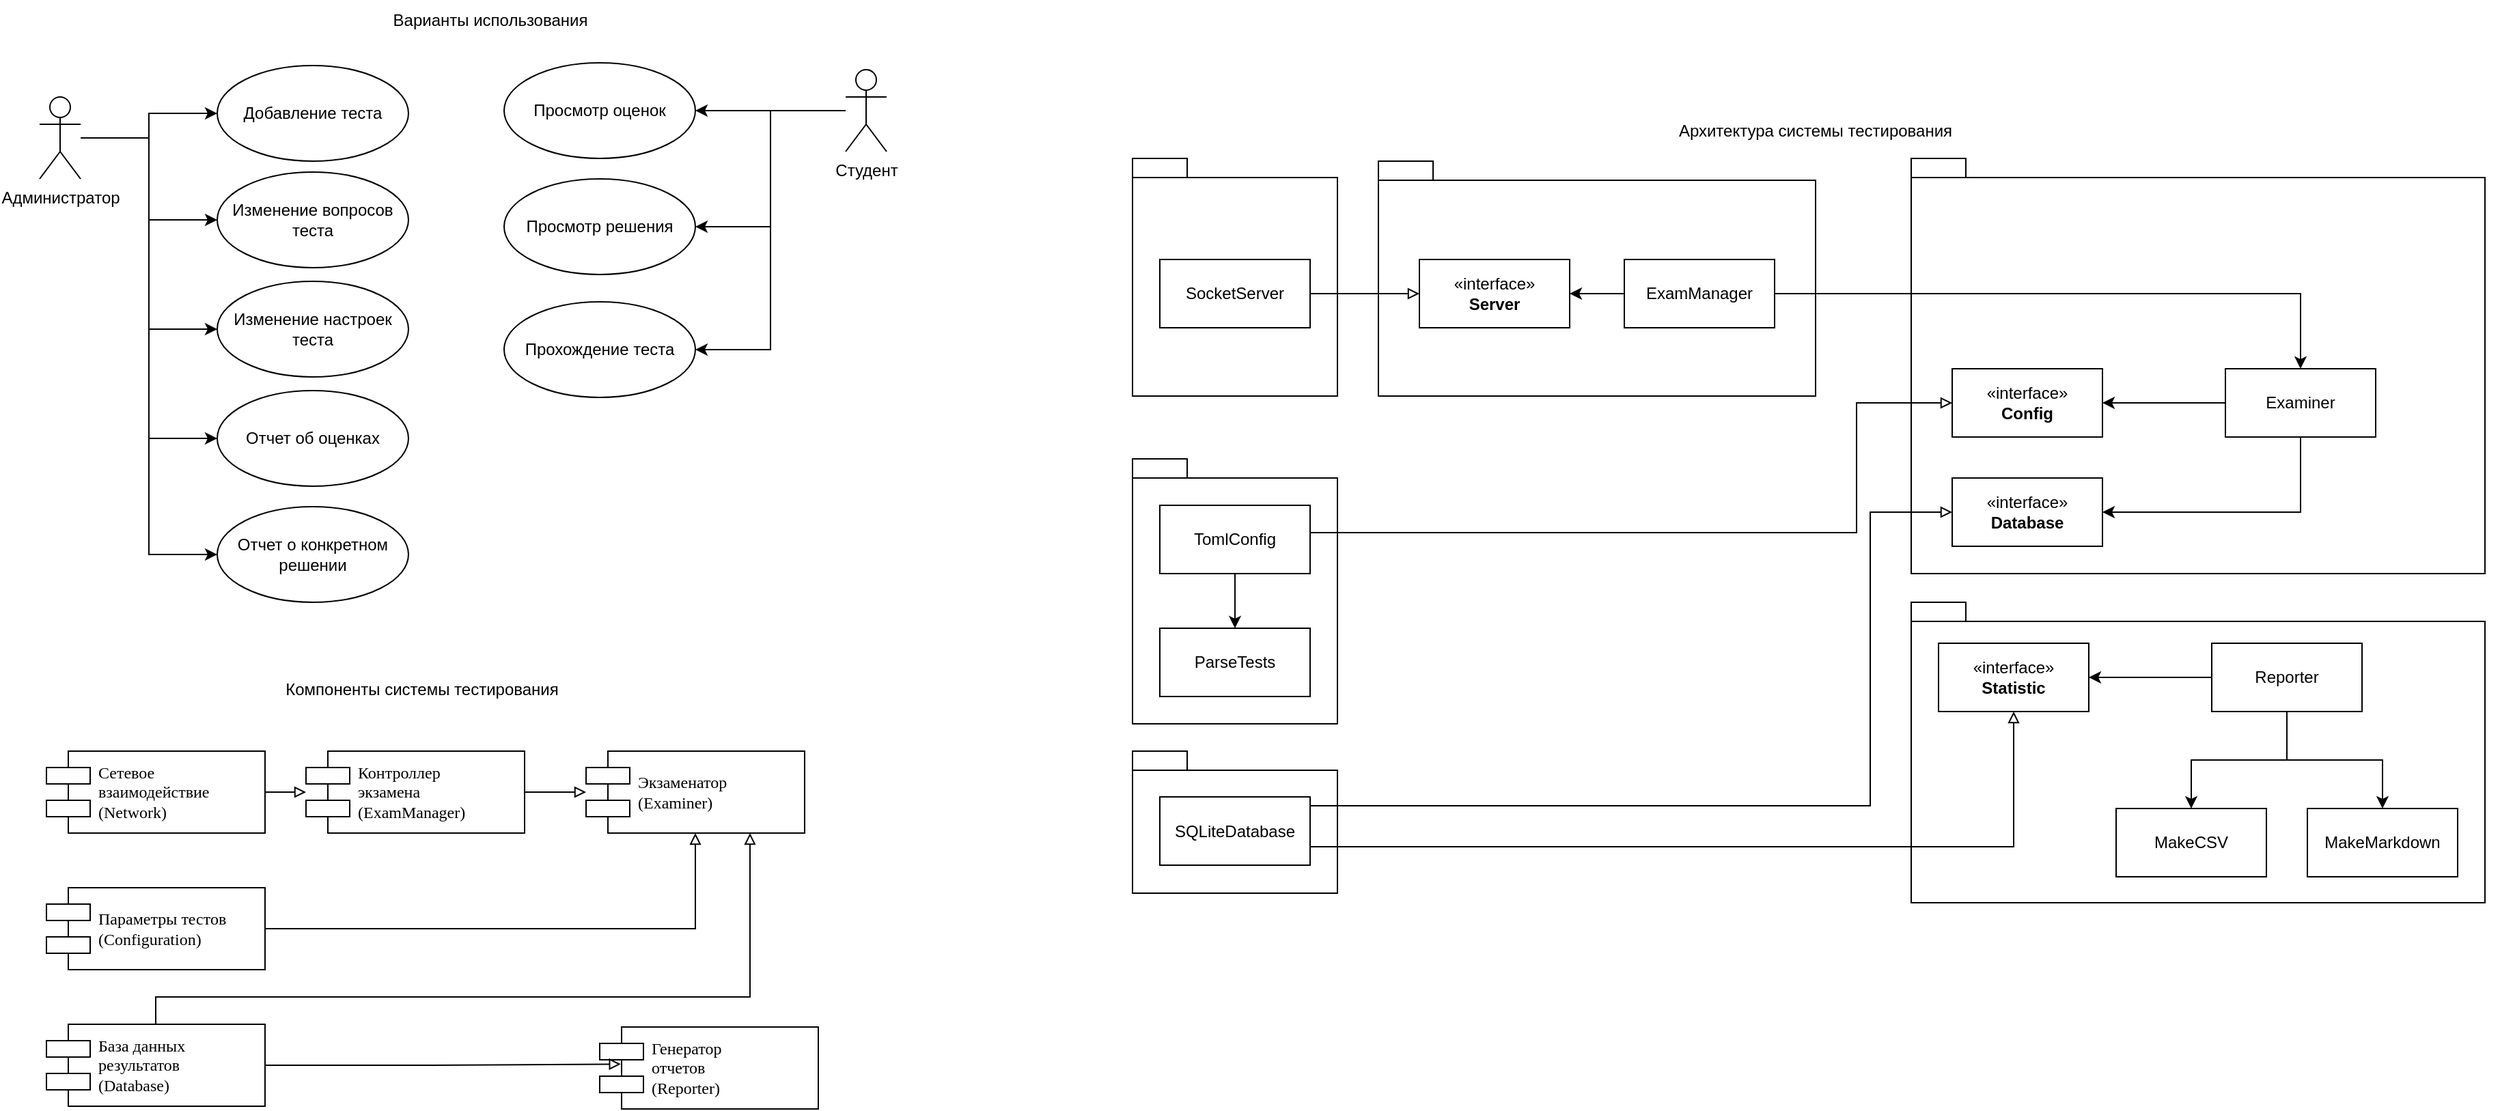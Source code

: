 <mxfile version="23.1.5" type="device">
  <diagram name="Page-1" id="5f0bae14-7c28-e335-631c-24af17079c00">
    <mxGraphModel dx="1570" dy="2149" grid="1" gridSize="10" guides="1" tooltips="1" connect="1" arrows="1" fold="1" page="1" pageScale="1" pageWidth="827" pageHeight="1169" background="none" math="0" shadow="0">
      <root>
        <mxCell id="0" />
        <mxCell id="1" parent="0" />
        <mxCell id="UoGC4zfzY8rupysbHo7Q-235" value="" style="shape=folder;fontStyle=1;spacingTop=10;tabWidth=40;tabHeight=14;tabPosition=left;html=1;whiteSpace=wrap;fillColor=none;" parent="1" vertex="1">
          <mxGeometry x="610" y="126" width="420" height="304" as="geometry" />
        </mxCell>
        <mxCell id="UoGC4zfzY8rupysbHo7Q-231" value="" style="shape=folder;fontStyle=1;spacingTop=10;tabWidth=40;tabHeight=14;tabPosition=left;html=1;whiteSpace=wrap;fillColor=none;" parent="1" vertex="1">
          <mxGeometry x="220" y="128" width="320" height="172" as="geometry" />
        </mxCell>
        <mxCell id="UoGC4zfzY8rupysbHo7Q-232" value="" style="shape=folder;fontStyle=1;spacingTop=10;tabWidth=40;tabHeight=14;tabPosition=left;html=1;whiteSpace=wrap;fillColor=none;" parent="1" vertex="1">
          <mxGeometry x="40" y="346" width="150" height="194" as="geometry" />
        </mxCell>
        <mxCell id="UoGC4zfzY8rupysbHo7Q-233" value="" style="shape=folder;fontStyle=1;spacingTop=10;tabWidth=40;tabHeight=14;tabPosition=left;html=1;whiteSpace=wrap;fillColor=none;" parent="1" vertex="1">
          <mxGeometry x="40" y="560" width="150" height="104" as="geometry" />
        </mxCell>
        <mxCell id="UoGC4zfzY8rupysbHo7Q-76" style="edgeStyle=orthogonalEdgeStyle;rounded=0;orthogonalLoop=1;jettySize=auto;html=1;entryX=0;entryY=0.5;entryDx=0;entryDy=0;" parent="1" source="UoGC4zfzY8rupysbHo7Q-64" target="UoGC4zfzY8rupysbHo7Q-66" edge="1">
          <mxGeometry relative="1" as="geometry" />
        </mxCell>
        <mxCell id="UoGC4zfzY8rupysbHo7Q-77" style="edgeStyle=orthogonalEdgeStyle;rounded=0;orthogonalLoop=1;jettySize=auto;html=1;" parent="1" source="UoGC4zfzY8rupysbHo7Q-64" target="UoGC4zfzY8rupysbHo7Q-67" edge="1">
          <mxGeometry relative="1" as="geometry">
            <Array as="points">
              <mxPoint x="-680" y="111" />
              <mxPoint x="-680" y="251" />
            </Array>
          </mxGeometry>
        </mxCell>
        <mxCell id="UoGC4zfzY8rupysbHo7Q-78" style="edgeStyle=orthogonalEdgeStyle;rounded=0;orthogonalLoop=1;jettySize=auto;html=1;entryX=0;entryY=0.5;entryDx=0;entryDy=0;" parent="1" source="UoGC4zfzY8rupysbHo7Q-64" target="UoGC4zfzY8rupysbHo7Q-69" edge="1">
          <mxGeometry relative="1" as="geometry" />
        </mxCell>
        <mxCell id="UoGC4zfzY8rupysbHo7Q-79" style="edgeStyle=orthogonalEdgeStyle;rounded=0;orthogonalLoop=1;jettySize=auto;html=1;entryX=0;entryY=0.5;entryDx=0;entryDy=0;" parent="1" source="UoGC4zfzY8rupysbHo7Q-64" target="UoGC4zfzY8rupysbHo7Q-70" edge="1">
          <mxGeometry relative="1" as="geometry" />
        </mxCell>
        <mxCell id="UoGC4zfzY8rupysbHo7Q-86" style="edgeStyle=orthogonalEdgeStyle;rounded=0;orthogonalLoop=1;jettySize=auto;html=1;entryX=0;entryY=0.5;entryDx=0;entryDy=0;" parent="1" source="UoGC4zfzY8rupysbHo7Q-64" target="UoGC4zfzY8rupysbHo7Q-85" edge="1">
          <mxGeometry relative="1" as="geometry" />
        </mxCell>
        <mxCell id="UoGC4zfzY8rupysbHo7Q-64" value="Администратор" style="shape=umlActor;verticalLabelPosition=bottom;verticalAlign=top;html=1;outlineConnect=0;" parent="1" vertex="1">
          <mxGeometry x="-760" y="81" width="30" height="60" as="geometry" />
        </mxCell>
        <mxCell id="UoGC4zfzY8rupysbHo7Q-80" style="edgeStyle=orthogonalEdgeStyle;rounded=0;orthogonalLoop=1;jettySize=auto;html=1;" parent="1" source="UoGC4zfzY8rupysbHo7Q-65" target="UoGC4zfzY8rupysbHo7Q-73" edge="1">
          <mxGeometry relative="1" as="geometry" />
        </mxCell>
        <mxCell id="UoGC4zfzY8rupysbHo7Q-81" style="edgeStyle=orthogonalEdgeStyle;rounded=0;orthogonalLoop=1;jettySize=auto;html=1;entryX=1;entryY=0.5;entryDx=0;entryDy=0;" parent="1" source="UoGC4zfzY8rupysbHo7Q-65" target="UoGC4zfzY8rupysbHo7Q-72" edge="1">
          <mxGeometry relative="1" as="geometry" />
        </mxCell>
        <mxCell id="UoGC4zfzY8rupysbHo7Q-83" style="edgeStyle=orthogonalEdgeStyle;rounded=0;orthogonalLoop=1;jettySize=auto;html=1;entryX=1;entryY=0.5;entryDx=0;entryDy=0;" parent="1" source="UoGC4zfzY8rupysbHo7Q-65" target="UoGC4zfzY8rupysbHo7Q-82" edge="1">
          <mxGeometry relative="1" as="geometry" />
        </mxCell>
        <mxCell id="UoGC4zfzY8rupysbHo7Q-65" value="Студент" style="shape=umlActor;verticalLabelPosition=bottom;verticalAlign=top;html=1;outlineConnect=0;" parent="1" vertex="1">
          <mxGeometry x="-170" y="61" width="30" height="60" as="geometry" />
        </mxCell>
        <mxCell id="UoGC4zfzY8rupysbHo7Q-66" value="Добавление теста" style="ellipse;whiteSpace=wrap;html=1;" parent="1" vertex="1">
          <mxGeometry x="-630" y="58" width="140" height="70" as="geometry" />
        </mxCell>
        <mxCell id="UoGC4zfzY8rupysbHo7Q-67" value="Изменение настроек теста" style="ellipse;whiteSpace=wrap;html=1;" parent="1" vertex="1">
          <mxGeometry x="-630" y="216" width="140" height="70" as="geometry" />
        </mxCell>
        <mxCell id="UoGC4zfzY8rupysbHo7Q-69" value="Отчет об оценках" style="ellipse;whiteSpace=wrap;html=1;" parent="1" vertex="1">
          <mxGeometry x="-630" y="296" width="140" height="70" as="geometry" />
        </mxCell>
        <mxCell id="UoGC4zfzY8rupysbHo7Q-70" value="Отчет о конкретном решении" style="ellipse;whiteSpace=wrap;html=1;" parent="1" vertex="1">
          <mxGeometry x="-630" y="381" width="140" height="70" as="geometry" />
        </mxCell>
        <mxCell id="UoGC4zfzY8rupysbHo7Q-72" value="Просмотр решения" style="ellipse;whiteSpace=wrap;html=1;" parent="1" vertex="1">
          <mxGeometry x="-420" y="141" width="140" height="70" as="geometry" />
        </mxCell>
        <mxCell id="UoGC4zfzY8rupysbHo7Q-73" value="Просмотр оценок" style="ellipse;whiteSpace=wrap;html=1;" parent="1" vertex="1">
          <mxGeometry x="-420" y="56" width="140" height="70" as="geometry" />
        </mxCell>
        <mxCell id="UoGC4zfzY8rupysbHo7Q-82" value="Прохождение теста" style="ellipse;whiteSpace=wrap;html=1;" parent="1" vertex="1">
          <mxGeometry x="-420" y="231" width="140" height="70" as="geometry" />
        </mxCell>
        <mxCell id="UoGC4zfzY8rupysbHo7Q-84" value="Варианты использования" style="text;html=1;align=center;verticalAlign=middle;whiteSpace=wrap;rounded=0;" parent="1" vertex="1">
          <mxGeometry x="-680" y="10" width="500" height="30" as="geometry" />
        </mxCell>
        <mxCell id="UoGC4zfzY8rupysbHo7Q-85" value="Изменение вопросов теста" style="ellipse;whiteSpace=wrap;html=1;" parent="1" vertex="1">
          <mxGeometry x="-630" y="136" width="140" height="70" as="geometry" />
        </mxCell>
        <mxCell id="UoGC4zfzY8rupysbHo7Q-139" style="edgeStyle=orthogonalEdgeStyle;rounded=0;orthogonalLoop=1;jettySize=auto;html=1;strokeColor=default;align=center;verticalAlign=middle;fontFamily=Helvetica;fontSize=11;fontColor=default;labelBackgroundColor=default;endArrow=block;endFill=0;" parent="1" source="UoGC4zfzY8rupysbHo7Q-112" target="UoGC4zfzY8rupysbHo7Q-133" edge="1">
          <mxGeometry relative="1" as="geometry">
            <Array as="points">
              <mxPoint x="-515" y="567" />
            </Array>
          </mxGeometry>
        </mxCell>
        <mxCell id="UoGC4zfzY8rupysbHo7Q-112" value="Контроллер &lt;br&gt;экзамена&lt;br&gt;(ExamManager)" style="shape=component;align=left;spacingLeft=36;rounded=0;shadow=0;comic=0;labelBackgroundColor=none;strokeWidth=1;fontFamily=Verdana;fontSize=12;html=1;" parent="1" vertex="1">
          <mxGeometry x="-565" y="560" width="160" height="60" as="geometry" />
        </mxCell>
        <mxCell id="UoGC4zfzY8rupysbHo7Q-128" style="edgeStyle=orthogonalEdgeStyle;rounded=0;orthogonalLoop=1;jettySize=auto;html=1;endArrow=block;endFill=0;" parent="1" source="UoGC4zfzY8rupysbHo7Q-113" target="UoGC4zfzY8rupysbHo7Q-112" edge="1">
          <mxGeometry relative="1" as="geometry" />
        </mxCell>
        <mxCell id="UoGC4zfzY8rupysbHo7Q-113" value="Сетевое &lt;br&gt;взаимодействие&lt;br&gt;(Network)" style="shape=component;align=left;spacingLeft=36;rounded=0;shadow=0;comic=0;labelBackgroundColor=none;strokeWidth=1;fontFamily=Verdana;fontSize=12;html=1;" parent="1" vertex="1">
          <mxGeometry x="-755" y="560" width="160" height="60" as="geometry" />
        </mxCell>
        <mxCell id="UoGC4zfzY8rupysbHo7Q-121" value="Генератор &lt;br&gt;отчетов&lt;br&gt;(Reporter)" style="shape=component;align=left;spacingLeft=36;rounded=0;shadow=0;comic=0;labelBackgroundColor=none;strokeWidth=1;fontFamily=Verdana;fontSize=12;html=1;" parent="1" vertex="1">
          <mxGeometry x="-350" y="762" width="160" height="60" as="geometry" />
        </mxCell>
        <mxCell id="UoGC4zfzY8rupysbHo7Q-136" style="edgeStyle=orthogonalEdgeStyle;rounded=0;orthogonalLoop=1;jettySize=auto;html=1;entryX=0.75;entryY=1;entryDx=0;entryDy=0;strokeColor=default;align=center;verticalAlign=middle;fontFamily=Helvetica;fontSize=11;fontColor=default;labelBackgroundColor=default;endArrow=block;endFill=0;exitX=0.5;exitY=0;exitDx=0;exitDy=0;" parent="1" source="UoGC4zfzY8rupysbHo7Q-123" target="UoGC4zfzY8rupysbHo7Q-133" edge="1">
          <mxGeometry relative="1" as="geometry">
            <Array as="points">
              <mxPoint x="-675" y="740" />
              <mxPoint x="-240" y="740" />
            </Array>
          </mxGeometry>
        </mxCell>
        <mxCell id="UoGC4zfzY8rupysbHo7Q-138" style="edgeStyle=orthogonalEdgeStyle;rounded=0;orthogonalLoop=1;jettySize=auto;html=1;entryX=0.096;entryY=0.453;entryDx=0;entryDy=0;strokeColor=default;align=center;verticalAlign=middle;fontFamily=Helvetica;fontSize=11;fontColor=default;labelBackgroundColor=default;endArrow=block;endFill=0;entryPerimeter=0;" parent="1" source="UoGC4zfzY8rupysbHo7Q-123" target="UoGC4zfzY8rupysbHo7Q-121" edge="1">
          <mxGeometry relative="1" as="geometry">
            <Array as="points" />
          </mxGeometry>
        </mxCell>
        <mxCell id="UoGC4zfzY8rupysbHo7Q-123" value="База данных &lt;br&gt;результатов&lt;br&gt;(Database)" style="shape=component;align=left;spacingLeft=36;rounded=0;shadow=0;comic=0;labelBackgroundColor=none;strokeWidth=1;fontFamily=Verdana;fontSize=12;html=1;" parent="1" vertex="1">
          <mxGeometry x="-755" y="760" width="160" height="60" as="geometry" />
        </mxCell>
        <mxCell id="UoGC4zfzY8rupysbHo7Q-133" value="Экзаменатор&amp;nbsp;&lt;br&gt;(Examiner)" style="shape=component;align=left;spacingLeft=36;rounded=0;shadow=0;comic=0;labelBackgroundColor=none;strokeWidth=1;fontFamily=Verdana;fontSize=12;html=1;" parent="1" vertex="1">
          <mxGeometry x="-360" y="560" width="160" height="60" as="geometry" />
        </mxCell>
        <mxCell id="UoGC4zfzY8rupysbHo7Q-135" style="edgeStyle=orthogonalEdgeStyle;rounded=0;orthogonalLoop=1;jettySize=auto;html=1;strokeColor=default;align=center;verticalAlign=middle;fontFamily=Helvetica;fontSize=11;fontColor=default;labelBackgroundColor=default;endArrow=block;endFill=0;" parent="1" source="UoGC4zfzY8rupysbHo7Q-134" target="UoGC4zfzY8rupysbHo7Q-133" edge="1">
          <mxGeometry relative="1" as="geometry" />
        </mxCell>
        <mxCell id="UoGC4zfzY8rupysbHo7Q-134" value="Параметры тестов&lt;br&gt;(Configuration)" style="shape=component;align=left;spacingLeft=36;rounded=0;shadow=0;comic=0;labelBackgroundColor=none;strokeWidth=1;fontFamily=Verdana;fontSize=12;html=1;" parent="1" vertex="1">
          <mxGeometry x="-755" y="660" width="160" height="60" as="geometry" />
        </mxCell>
        <mxCell id="UoGC4zfzY8rupysbHo7Q-164" style="edgeStyle=orthogonalEdgeStyle;rounded=0;orthogonalLoop=1;jettySize=auto;html=1;endArrow=block;endFill=0;" parent="1" source="UoGC4zfzY8rupysbHo7Q-198" target="UoGC4zfzY8rupysbHo7Q-199" edge="1">
          <mxGeometry relative="1" as="geometry">
            <mxPoint x="360" y="228.0" as="sourcePoint" />
            <mxPoint x="390" y="228.034" as="targetPoint" />
          </mxGeometry>
        </mxCell>
        <mxCell id="UoGC4zfzY8rupysbHo7Q-178" style="edgeStyle=orthogonalEdgeStyle;rounded=0;orthogonalLoop=1;jettySize=auto;html=1;exitX=0;exitY=0.5;exitDx=0;exitDy=0;" parent="1" source="UoGC4zfzY8rupysbHo7Q-179" target="UoGC4zfzY8rupysbHo7Q-177" edge="1">
          <mxGeometry relative="1" as="geometry">
            <mxPoint x="850" y="489.034" as="sourcePoint" />
          </mxGeometry>
        </mxCell>
        <mxCell id="UoGC4zfzY8rupysbHo7Q-167" style="edgeStyle=orthogonalEdgeStyle;rounded=0;orthogonalLoop=1;jettySize=auto;html=1;strokeColor=default;align=center;verticalAlign=middle;fontFamily=Helvetica;fontSize=11;fontColor=default;labelBackgroundColor=default;endArrow=block;endFill=0;exitX=1;exitY=0.25;exitDx=0;exitDy=0;" parent="1" source="UoGC4zfzY8rupysbHo7Q-184" target="UoGC4zfzY8rupysbHo7Q-185" edge="1">
          <mxGeometry relative="1" as="geometry">
            <Array as="points">
              <mxPoint x="170" y="600" />
              <mxPoint x="580" y="600" />
              <mxPoint x="580" y="385" />
            </Array>
            <mxPoint x="280" y="413" as="sourcePoint" />
          </mxGeometry>
        </mxCell>
        <mxCell id="UoGC4zfzY8rupysbHo7Q-168" style="edgeStyle=orthogonalEdgeStyle;rounded=0;orthogonalLoop=1;jettySize=auto;html=1;strokeColor=default;align=center;verticalAlign=middle;fontFamily=Helvetica;fontSize=11;fontColor=default;labelBackgroundColor=default;endArrow=block;endFill=0;exitX=1;exitY=0.75;exitDx=0;exitDy=0;" parent="1" source="UoGC4zfzY8rupysbHo7Q-184" target="UoGC4zfzY8rupysbHo7Q-177" edge="1">
          <mxGeometry relative="1" as="geometry">
            <Array as="points">
              <mxPoint x="170" y="630" />
              <mxPoint x="685" y="630" />
            </Array>
            <mxPoint x="360" y="443" as="sourcePoint" />
          </mxGeometry>
        </mxCell>
        <mxCell id="UoGC4zfzY8rupysbHo7Q-171" style="edgeStyle=orthogonalEdgeStyle;rounded=0;orthogonalLoop=1;jettySize=auto;html=1;strokeColor=default;align=center;verticalAlign=middle;fontFamily=Helvetica;fontSize=11;fontColor=default;labelBackgroundColor=default;endArrow=block;endFill=0;exitX=0.994;exitY=0.421;exitDx=0;exitDy=0;exitPerimeter=0;" parent="1" source="UoGC4zfzY8rupysbHo7Q-197" target="UoGC4zfzY8rupysbHo7Q-186" edge="1">
          <mxGeometry relative="1" as="geometry">
            <mxPoint x="360" y="328.0" as="sourcePoint" />
            <Array as="points">
              <mxPoint x="169" y="400" />
              <mxPoint x="570" y="400" />
              <mxPoint x="570" y="305" />
            </Array>
          </mxGeometry>
        </mxCell>
        <mxCell id="UoGC4zfzY8rupysbHo7Q-177" value="«interface»&lt;br&gt;&lt;b&gt;Statistic&lt;/b&gt;" style="html=1;whiteSpace=wrap;" parent="1" vertex="1">
          <mxGeometry x="630" y="481" width="110" height="50" as="geometry" />
        </mxCell>
        <mxCell id="UoGC4zfzY8rupysbHo7Q-182" style="edgeStyle=orthogonalEdgeStyle;rounded=0;orthogonalLoop=1;jettySize=auto;html=1;" parent="1" source="UoGC4zfzY8rupysbHo7Q-179" target="UoGC4zfzY8rupysbHo7Q-180" edge="1">
          <mxGeometry relative="1" as="geometry" />
        </mxCell>
        <mxCell id="UoGC4zfzY8rupysbHo7Q-183" style="edgeStyle=orthogonalEdgeStyle;rounded=0;orthogonalLoop=1;jettySize=auto;html=1;" parent="1" source="UoGC4zfzY8rupysbHo7Q-179" target="UoGC4zfzY8rupysbHo7Q-181" edge="1">
          <mxGeometry relative="1" as="geometry" />
        </mxCell>
        <mxCell id="UoGC4zfzY8rupysbHo7Q-179" value="Reporter" style="html=1;whiteSpace=wrap;" parent="1" vertex="1">
          <mxGeometry x="830" y="481" width="110" height="50" as="geometry" />
        </mxCell>
        <mxCell id="UoGC4zfzY8rupysbHo7Q-180" value="MakeCSV" style="html=1;whiteSpace=wrap;" parent="1" vertex="1">
          <mxGeometry x="760" y="602" width="110" height="50" as="geometry" />
        </mxCell>
        <mxCell id="UoGC4zfzY8rupysbHo7Q-181" value="MakeMarkdown" style="html=1;whiteSpace=wrap;" parent="1" vertex="1">
          <mxGeometry x="900" y="602" width="110" height="50" as="geometry" />
        </mxCell>
        <mxCell id="UoGC4zfzY8rupysbHo7Q-184" value="SQLiteDatabase" style="html=1;whiteSpace=wrap;" parent="1" vertex="1">
          <mxGeometry x="60" y="593.5" width="110" height="50" as="geometry" />
        </mxCell>
        <mxCell id="UoGC4zfzY8rupysbHo7Q-185" value="«interface»&lt;br&gt;&lt;b&gt;Database&lt;/b&gt;" style="html=1;whiteSpace=wrap;" parent="1" vertex="1">
          <mxGeometry x="640" y="360" width="110" height="50" as="geometry" />
        </mxCell>
        <mxCell id="UoGC4zfzY8rupysbHo7Q-186" value="«interface»&lt;br&gt;&lt;b&gt;Config&lt;/b&gt;" style="html=1;whiteSpace=wrap;" parent="1" vertex="1">
          <mxGeometry x="640" y="280" width="110" height="50" as="geometry" />
        </mxCell>
        <mxCell id="UoGC4zfzY8rupysbHo7Q-191" style="edgeStyle=orthogonalEdgeStyle;rounded=0;orthogonalLoop=1;jettySize=auto;html=1;entryX=1;entryY=0.5;entryDx=0;entryDy=0;" parent="1" target="UoGC4zfzY8rupysbHo7Q-185" edge="1">
          <mxGeometry relative="1" as="geometry">
            <Array as="points">
              <mxPoint x="895" y="385" />
            </Array>
            <mxPoint x="895" y="330" as="sourcePoint" />
          </mxGeometry>
        </mxCell>
        <mxCell id="UoGC4zfzY8rupysbHo7Q-192" style="edgeStyle=orthogonalEdgeStyle;rounded=0;orthogonalLoop=1;jettySize=auto;html=1;" parent="1" source="UoGC4zfzY8rupysbHo7Q-190" target="UoGC4zfzY8rupysbHo7Q-186" edge="1">
          <mxGeometry relative="1" as="geometry" />
        </mxCell>
        <mxCell id="UoGC4zfzY8rupysbHo7Q-194" style="edgeStyle=orthogonalEdgeStyle;rounded=0;orthogonalLoop=1;jettySize=auto;html=1;exitX=1;exitY=0.5;exitDx=0;exitDy=0;" parent="1" source="UoGC4zfzY8rupysbHo7Q-196" target="UoGC4zfzY8rupysbHo7Q-190" edge="1">
          <mxGeometry relative="1" as="geometry">
            <Array as="points" />
            <mxPoint x="750" y="225" as="targetPoint" />
          </mxGeometry>
        </mxCell>
        <mxCell id="UoGC4zfzY8rupysbHo7Q-190" value="Examiner" style="html=1;whiteSpace=wrap;" parent="1" vertex="1">
          <mxGeometry x="840" y="280" width="110" height="50" as="geometry" />
        </mxCell>
        <mxCell id="UoGC4zfzY8rupysbHo7Q-204" style="edgeStyle=orthogonalEdgeStyle;rounded=0;orthogonalLoop=1;jettySize=auto;html=1;" parent="1" source="UoGC4zfzY8rupysbHo7Q-196" target="UoGC4zfzY8rupysbHo7Q-199" edge="1">
          <mxGeometry relative="1" as="geometry" />
        </mxCell>
        <mxCell id="UoGC4zfzY8rupysbHo7Q-196" value="ExamManager" style="html=1;whiteSpace=wrap;" parent="1" vertex="1">
          <mxGeometry x="400" y="200" width="110" height="50" as="geometry" />
        </mxCell>
        <mxCell id="UoGC4zfzY8rupysbHo7Q-210" style="edgeStyle=orthogonalEdgeStyle;rounded=0;orthogonalLoop=1;jettySize=auto;html=1;" parent="1" source="UoGC4zfzY8rupysbHo7Q-197" target="UoGC4zfzY8rupysbHo7Q-209" edge="1">
          <mxGeometry relative="1" as="geometry" />
        </mxCell>
        <mxCell id="UoGC4zfzY8rupysbHo7Q-197" value="TomlConfig" style="html=1;whiteSpace=wrap;" parent="1" vertex="1">
          <mxGeometry x="60" y="380" width="110" height="50" as="geometry" />
        </mxCell>
        <mxCell id="UoGC4zfzY8rupysbHo7Q-198" value="SocketServer" style="html=1;whiteSpace=wrap;" parent="1" vertex="1">
          <mxGeometry x="60" y="200" width="110" height="50" as="geometry" />
        </mxCell>
        <mxCell id="UoGC4zfzY8rupysbHo7Q-199" value="«interface»&lt;br&gt;&lt;b&gt;Server&lt;/b&gt;" style="html=1;whiteSpace=wrap;" parent="1" vertex="1">
          <mxGeometry x="250" y="200" width="110" height="50" as="geometry" />
        </mxCell>
        <mxCell id="UoGC4zfzY8rupysbHo7Q-209" value="ParseTests" style="html=1;whiteSpace=wrap;" parent="1" vertex="1">
          <mxGeometry x="60" y="470" width="110" height="50" as="geometry" />
        </mxCell>
        <mxCell id="UoGC4zfzY8rupysbHo7Q-228" value="Компоненты системы тестирования" style="text;html=1;align=center;verticalAlign=middle;whiteSpace=wrap;rounded=0;" parent="1" vertex="1">
          <mxGeometry x="-730" y="500" width="500" height="30" as="geometry" />
        </mxCell>
        <mxCell id="UoGC4zfzY8rupysbHo7Q-229" value="Архитектура системы тестирования" style="text;html=1;align=center;verticalAlign=middle;whiteSpace=wrap;rounded=0;" parent="1" vertex="1">
          <mxGeometry x="40" y="91" width="1000" height="30" as="geometry" />
        </mxCell>
        <mxCell id="UoGC4zfzY8rupysbHo7Q-230" value="" style="shape=folder;fontStyle=1;spacingTop=10;tabWidth=40;tabHeight=14;tabPosition=left;html=1;whiteSpace=wrap;fillColor=none;" parent="1" vertex="1">
          <mxGeometry x="40" y="126" width="150" height="174" as="geometry" />
        </mxCell>
        <mxCell id="UoGC4zfzY8rupysbHo7Q-234" value="" style="shape=folder;fontStyle=1;spacingTop=10;tabWidth=40;tabHeight=14;tabPosition=left;html=1;whiteSpace=wrap;fillColor=none;" parent="1" vertex="1">
          <mxGeometry x="610" y="451" width="420" height="220" as="geometry" />
        </mxCell>
      </root>
    </mxGraphModel>
  </diagram>
</mxfile>
